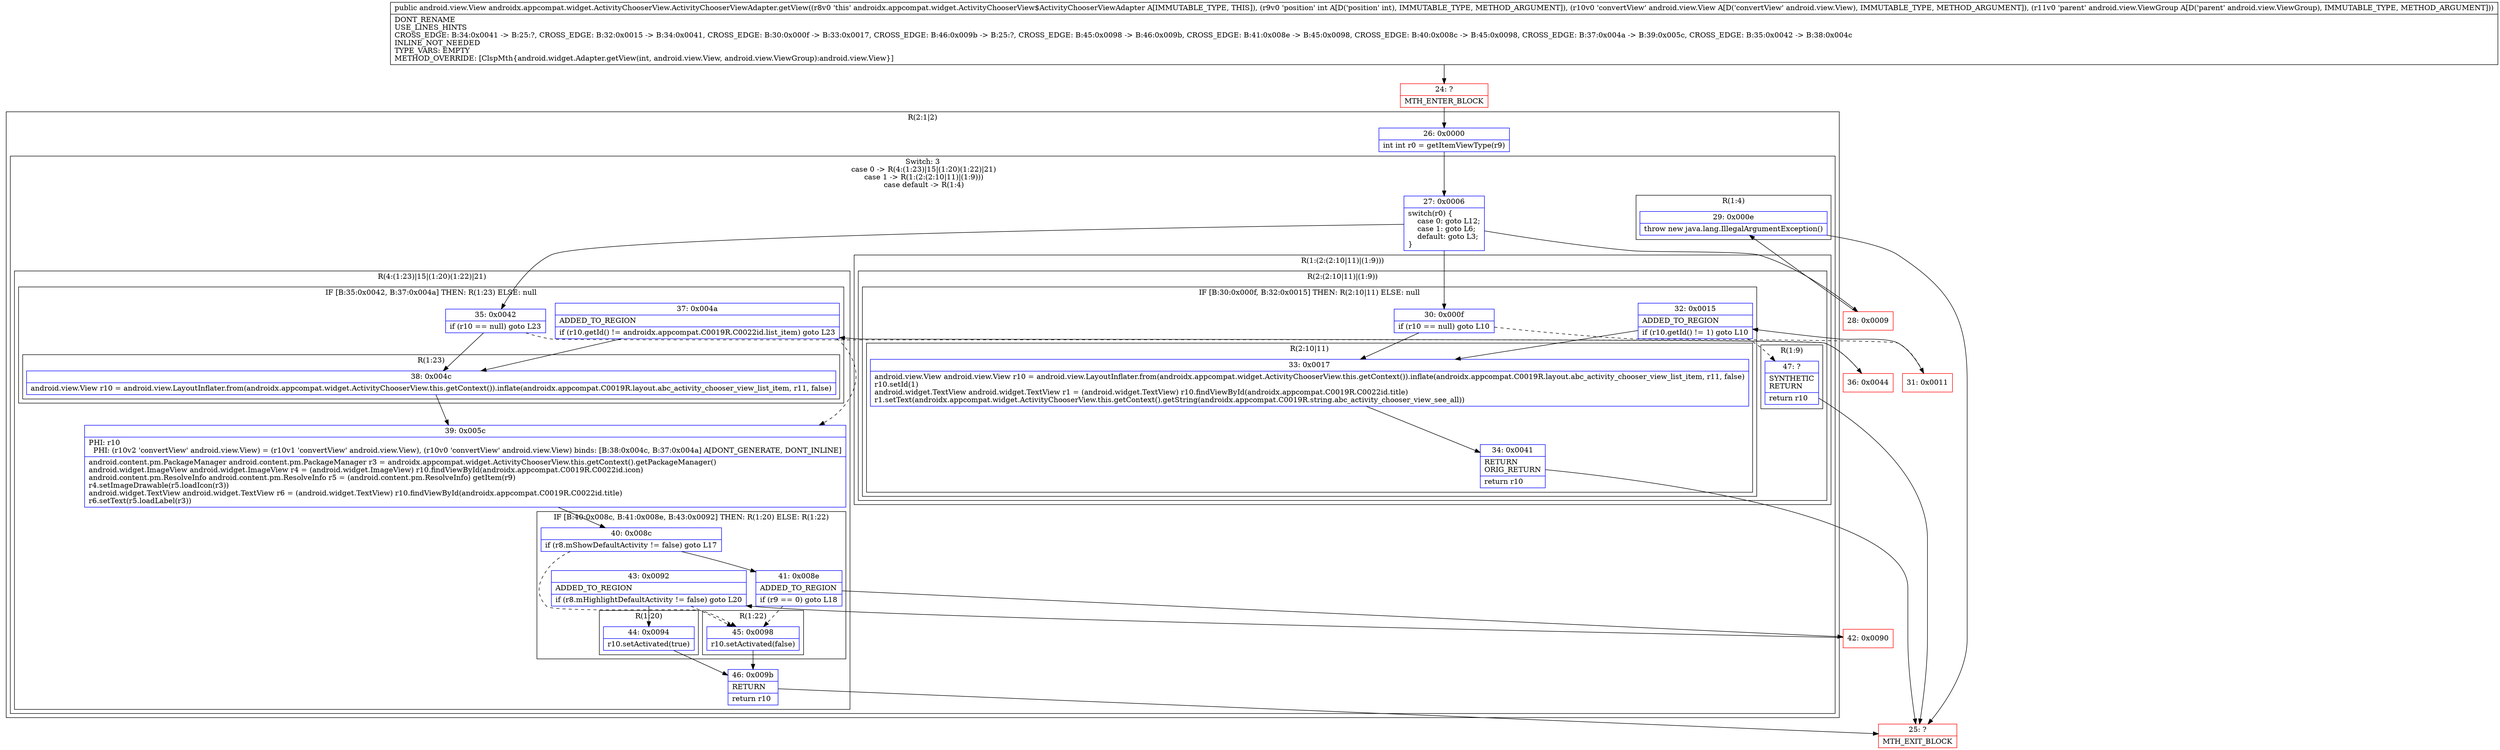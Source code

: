 digraph "CFG forandroidx.appcompat.widget.ActivityChooserView.ActivityChooserViewAdapter.getView(ILandroid\/view\/View;Landroid\/view\/ViewGroup;)Landroid\/view\/View;" {
subgraph cluster_Region_897009080 {
label = "R(2:1|2)";
node [shape=record,color=blue];
Node_26 [shape=record,label="{26\:\ 0x0000|int int r0 = getItemViewType(r9)\l}"];
subgraph cluster_SwitchRegion_1423312051 {
label = "Switch: 3
 case 0 -> R(4:(1:23)|15|(1:20)(1:22)|21)
 case 1 -> R(1:(2:(2:10|11)|(1:9)))
 case default -> R(1:4)";
node [shape=record,color=blue];
Node_27 [shape=record,label="{27\:\ 0x0006|switch(r0) \{\l    case 0: goto L12;\l    case 1: goto L6;\l    default: goto L3;\l\}\l}"];
subgraph cluster_Region_2129060858 {
label = "R(4:(1:23)|15|(1:20)(1:22)|21)";
node [shape=record,color=blue];
subgraph cluster_IfRegion_1131458834 {
label = "IF [B:35:0x0042, B:37:0x004a] THEN: R(1:23) ELSE: null";
node [shape=record,color=blue];
Node_35 [shape=record,label="{35\:\ 0x0042|if (r10 == null) goto L23\l}"];
Node_37 [shape=record,label="{37\:\ 0x004a|ADDED_TO_REGION\l|if (r10.getId() != androidx.appcompat.C0019R.C0022id.list_item) goto L23\l}"];
subgraph cluster_Region_172312392 {
label = "R(1:23)";
node [shape=record,color=blue];
Node_38 [shape=record,label="{38\:\ 0x004c|android.view.View r10 = android.view.LayoutInflater.from(androidx.appcompat.widget.ActivityChooserView.this.getContext()).inflate(androidx.appcompat.C0019R.layout.abc_activity_chooser_view_list_item, r11, false)\l}"];
}
}
Node_39 [shape=record,label="{39\:\ 0x005c|PHI: r10 \l  PHI: (r10v2 'convertView' android.view.View) = (r10v1 'convertView' android.view.View), (r10v0 'convertView' android.view.View) binds: [B:38:0x004c, B:37:0x004a] A[DONT_GENERATE, DONT_INLINE]\l|android.content.pm.PackageManager android.content.pm.PackageManager r3 = androidx.appcompat.widget.ActivityChooserView.this.getContext().getPackageManager()\landroid.widget.ImageView android.widget.ImageView r4 = (android.widget.ImageView) r10.findViewById(androidx.appcompat.C0019R.C0022id.icon)\landroid.content.pm.ResolveInfo android.content.pm.ResolveInfo r5 = (android.content.pm.ResolveInfo) getItem(r9)\lr4.setImageDrawable(r5.loadIcon(r3))\landroid.widget.TextView android.widget.TextView r6 = (android.widget.TextView) r10.findViewById(androidx.appcompat.C0019R.C0022id.title)\lr6.setText(r5.loadLabel(r3))\l}"];
subgraph cluster_IfRegion_546821827 {
label = "IF [B:40:0x008c, B:41:0x008e, B:43:0x0092] THEN: R(1:20) ELSE: R(1:22)";
node [shape=record,color=blue];
Node_40 [shape=record,label="{40\:\ 0x008c|if (r8.mShowDefaultActivity != false) goto L17\l}"];
Node_41 [shape=record,label="{41\:\ 0x008e|ADDED_TO_REGION\l|if (r9 == 0) goto L18\l}"];
Node_43 [shape=record,label="{43\:\ 0x0092|ADDED_TO_REGION\l|if (r8.mHighlightDefaultActivity != false) goto L20\l}"];
subgraph cluster_Region_29075608 {
label = "R(1:20)";
node [shape=record,color=blue];
Node_44 [shape=record,label="{44\:\ 0x0094|r10.setActivated(true)\l}"];
}
subgraph cluster_Region_1191535004 {
label = "R(1:22)";
node [shape=record,color=blue];
Node_45 [shape=record,label="{45\:\ 0x0098|r10.setActivated(false)\l}"];
}
}
Node_46 [shape=record,label="{46\:\ 0x009b|RETURN\l|return r10\l}"];
}
subgraph cluster_Region_1733951795 {
label = "R(1:(2:(2:10|11)|(1:9)))";
node [shape=record,color=blue];
subgraph cluster_Region_2045113045 {
label = "R(2:(2:10|11)|(1:9))";
node [shape=record,color=blue];
subgraph cluster_IfRegion_625371673 {
label = "IF [B:30:0x000f, B:32:0x0015] THEN: R(2:10|11) ELSE: null";
node [shape=record,color=blue];
Node_30 [shape=record,label="{30\:\ 0x000f|if (r10 == null) goto L10\l}"];
Node_32 [shape=record,label="{32\:\ 0x0015|ADDED_TO_REGION\l|if (r10.getId() != 1) goto L10\l}"];
subgraph cluster_Region_1917110428 {
label = "R(2:10|11)";
node [shape=record,color=blue];
Node_33 [shape=record,label="{33\:\ 0x0017|android.view.View android.view.View r10 = android.view.LayoutInflater.from(androidx.appcompat.widget.ActivityChooserView.this.getContext()).inflate(androidx.appcompat.C0019R.layout.abc_activity_chooser_view_list_item, r11, false)\lr10.setId(1)\landroid.widget.TextView android.widget.TextView r1 = (android.widget.TextView) r10.findViewById(androidx.appcompat.C0019R.C0022id.title)\lr1.setText(androidx.appcompat.widget.ActivityChooserView.this.getContext().getString(androidx.appcompat.C0019R.string.abc_activity_chooser_view_see_all))\l}"];
Node_34 [shape=record,label="{34\:\ 0x0041|RETURN\lORIG_RETURN\l|return r10\l}"];
}
}
subgraph cluster_Region_1235478188 {
label = "R(1:9)";
node [shape=record,color=blue];
Node_47 [shape=record,label="{47\:\ ?|SYNTHETIC\lRETURN\l|return r10\l}"];
}
}
}
subgraph cluster_Region_2126984498 {
label = "R(1:4)";
node [shape=record,color=blue];
Node_29 [shape=record,label="{29\:\ 0x000e|throw new java.lang.IllegalArgumentException()\l}"];
}
}
}
Node_24 [shape=record,color=red,label="{24\:\ ?|MTH_ENTER_BLOCK\l}"];
Node_28 [shape=record,color=red,label="{28\:\ 0x0009}"];
Node_25 [shape=record,color=red,label="{25\:\ ?|MTH_EXIT_BLOCK\l}"];
Node_31 [shape=record,color=red,label="{31\:\ 0x0011}"];
Node_36 [shape=record,color=red,label="{36\:\ 0x0044}"];
Node_42 [shape=record,color=red,label="{42\:\ 0x0090}"];
MethodNode[shape=record,label="{public android.view.View androidx.appcompat.widget.ActivityChooserView.ActivityChooserViewAdapter.getView((r8v0 'this' androidx.appcompat.widget.ActivityChooserView$ActivityChooserViewAdapter A[IMMUTABLE_TYPE, THIS]), (r9v0 'position' int A[D('position' int), IMMUTABLE_TYPE, METHOD_ARGUMENT]), (r10v0 'convertView' android.view.View A[D('convertView' android.view.View), IMMUTABLE_TYPE, METHOD_ARGUMENT]), (r11v0 'parent' android.view.ViewGroup A[D('parent' android.view.ViewGroup), IMMUTABLE_TYPE, METHOD_ARGUMENT]))  | DONT_RENAME\lUSE_LINES_HINTS\lCROSS_EDGE: B:34:0x0041 \-\> B:25:?, CROSS_EDGE: B:32:0x0015 \-\> B:34:0x0041, CROSS_EDGE: B:30:0x000f \-\> B:33:0x0017, CROSS_EDGE: B:46:0x009b \-\> B:25:?, CROSS_EDGE: B:45:0x0098 \-\> B:46:0x009b, CROSS_EDGE: B:41:0x008e \-\> B:45:0x0098, CROSS_EDGE: B:40:0x008c \-\> B:45:0x0098, CROSS_EDGE: B:37:0x004a \-\> B:39:0x005c, CROSS_EDGE: B:35:0x0042 \-\> B:38:0x004c\lINLINE_NOT_NEEDED\lTYPE_VARS: EMPTY\lMETHOD_OVERRIDE: [ClspMth\{android.widget.Adapter.getView(int, android.view.View, android.view.ViewGroup):android.view.View\}]\l}"];
MethodNode -> Node_24;Node_26 -> Node_27;
Node_27 -> Node_28;
Node_27 -> Node_30;
Node_27 -> Node_35;
Node_35 -> Node_36[style=dashed];
Node_35 -> Node_38;
Node_37 -> Node_38;
Node_37 -> Node_39[style=dashed];
Node_38 -> Node_39;
Node_39 -> Node_40;
Node_40 -> Node_41;
Node_40 -> Node_45[style=dashed];
Node_41 -> Node_42;
Node_41 -> Node_45[style=dashed];
Node_43 -> Node_44;
Node_43 -> Node_45[style=dashed];
Node_44 -> Node_46;
Node_45 -> Node_46;
Node_46 -> Node_25;
Node_30 -> Node_31[style=dashed];
Node_30 -> Node_33;
Node_32 -> Node_33;
Node_32 -> Node_47[style=dashed];
Node_33 -> Node_34;
Node_34 -> Node_25;
Node_47 -> Node_25;
Node_29 -> Node_25;
Node_24 -> Node_26;
Node_28 -> Node_29;
Node_31 -> Node_32;
Node_36 -> Node_37;
Node_42 -> Node_43;
}

